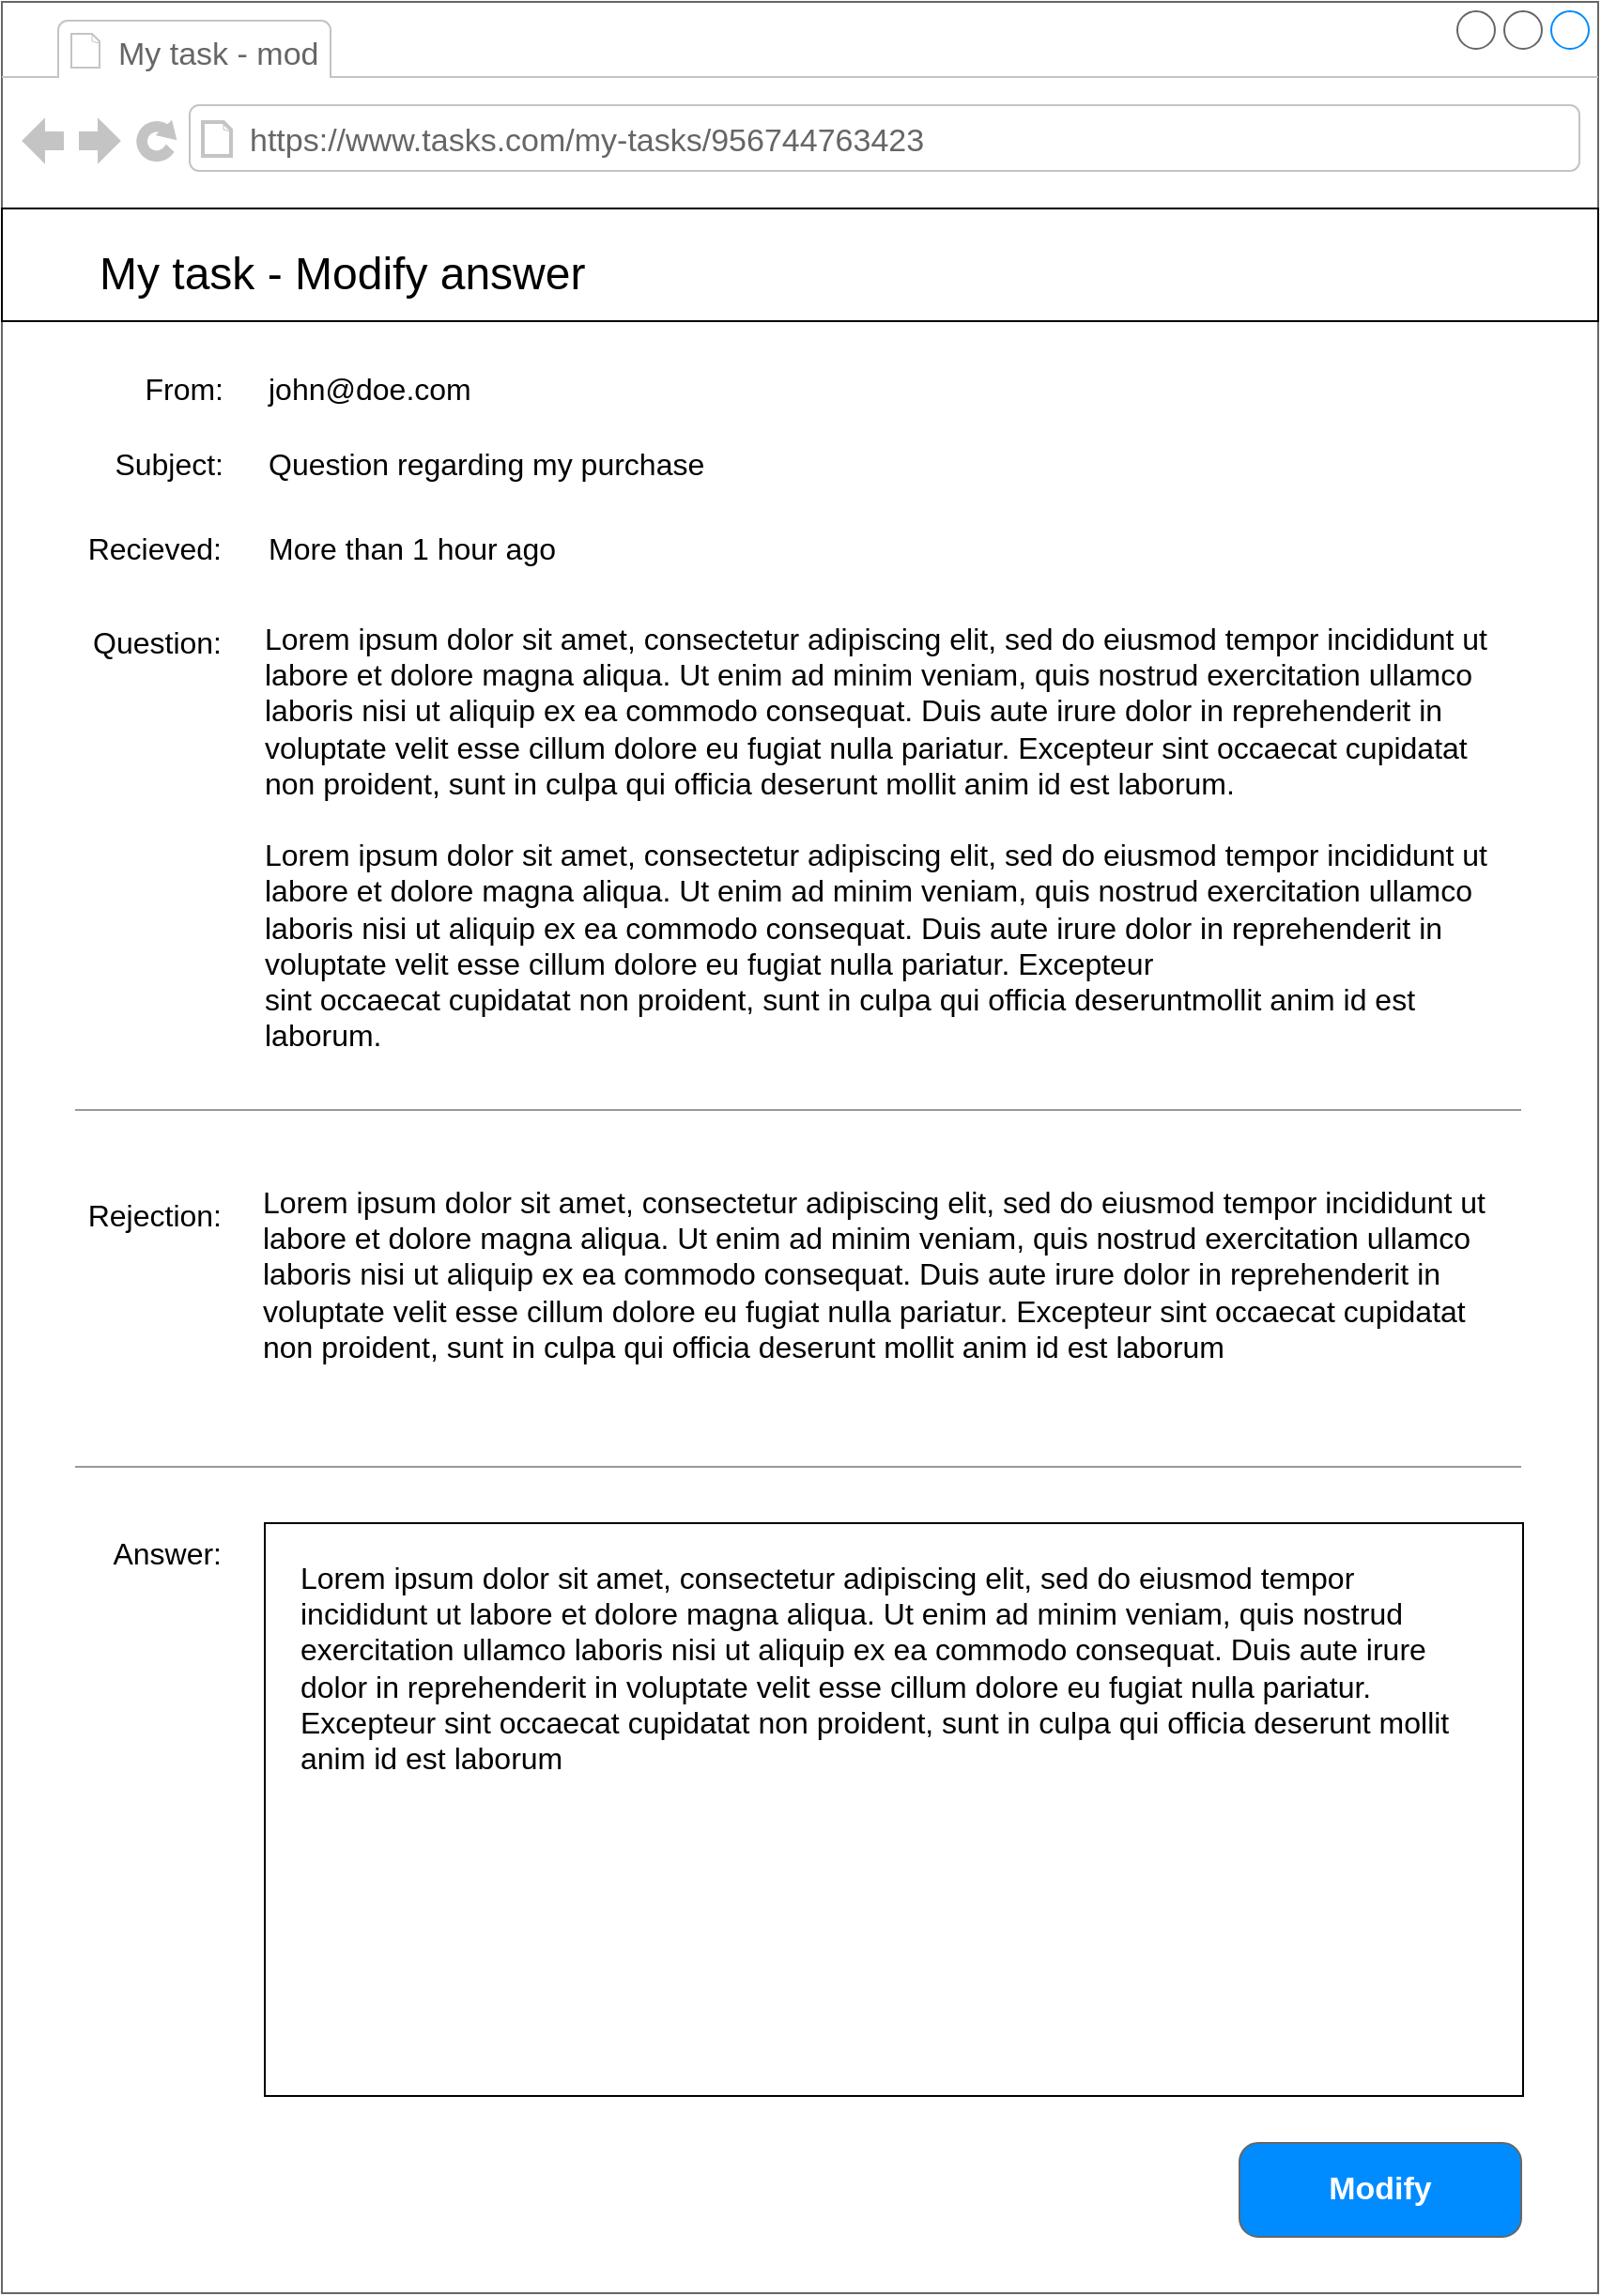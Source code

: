 <mxfile version="15.1.3" type="device"><diagram id="T2qzfVd41-MuFUjjAqdR" name="Page-1"><mxGraphModel dx="1102" dy="1000" grid="1" gridSize="10" guides="1" tooltips="1" connect="1" arrows="1" fold="1" page="1" pageScale="1" pageWidth="850" pageHeight="1100" math="0" shadow="0"><root><mxCell id="0"/><mxCell id="1" parent="0"/><mxCell id="Db_MR6Jm78cQsledCiS7-2" value="" style="strokeWidth=1;shadow=0;dashed=0;align=center;shape=mxgraph.mockup.containers.browserWindow;rSize=0;strokeColor=#666666;strokeColor2=#008cff;strokeColor3=#c4c4c4;mainText=,;recursiveResize=0;container=0;" parent="1" vertex="1"><mxGeometry y="70" width="850" height="1220" as="geometry"/></mxCell><mxCell id="Db_MR6Jm78cQsledCiS7-13" value="Subject:" style="text;strokeColor=none;fillColor=none;align=right;verticalAlign=top;whiteSpace=wrap;rounded=0;fontSize=16;" parent="1" vertex="1"><mxGeometry x="40" y="300" width="80" height="40" as="geometry"/></mxCell><mxCell id="Db_MR6Jm78cQsledCiS7-14" value="More than 1 hour ago" style="text;strokeColor=none;fillColor=none;align=left;verticalAlign=top;whiteSpace=wrap;rounded=0;fontSize=16;" parent="1" vertex="1"><mxGeometry x="140" y="345" width="390" height="40" as="geometry"/></mxCell><mxCell id="Db_MR6Jm78cQsledCiS7-15" value="My task - Answer question" style="text;strokeColor=none;fillColor=none;align=left;verticalAlign=middle;whiteSpace=wrap;rounded=0;fontSize=24;" parent="1" vertex="1"><mxGeometry x="40" y="205" width="530" height="20" as="geometry"/></mxCell><mxCell id="Db_MR6Jm78cQsledCiS7-3" value="My task - mod" style="strokeWidth=1;shadow=0;dashed=0;align=center;shape=mxgraph.mockup.containers.anchor;fontSize=17;fontColor=#666666;align=left;" parent="1" vertex="1"><mxGeometry x="60" y="83" width="110" height="26" as="geometry"/></mxCell><mxCell id="Db_MR6Jm78cQsledCiS7-4" value="https://www.tasks.com/my-tasks/956744763423" style="strokeWidth=1;shadow=0;dashed=0;align=center;shape=mxgraph.mockup.containers.anchor;rSize=0;fontSize=17;fontColor=#666666;align=left;" parent="1" vertex="1"><mxGeometry x="130" y="129" width="390" height="26" as="geometry"/></mxCell><mxCell id="Db_MR6Jm78cQsledCiS7-5" value="From:" style="text;strokeColor=none;fillColor=none;align=right;verticalAlign=top;whiteSpace=wrap;rounded=0;fontSize=16;" parent="1" vertex="1"><mxGeometry x="60" y="260" width="60" height="40" as="geometry"/></mxCell><mxCell id="Db_MR6Jm78cQsledCiS7-6" value="john@doe.com" style="text;strokeColor=none;fillColor=none;align=left;verticalAlign=top;whiteSpace=wrap;rounded=0;fontSize=16;" parent="1" vertex="1"><mxGeometry x="140" y="260" width="230" height="40" as="geometry"/></mxCell><mxCell id="Db_MR6Jm78cQsledCiS7-7" value="Question regarding my purchase" style="text;strokeColor=none;fillColor=none;align=left;verticalAlign=top;whiteSpace=wrap;rounded=0;fontSize=16;" parent="1" vertex="1"><mxGeometry x="140" y="300" width="390" height="40" as="geometry"/></mxCell><mxCell id="Db_MR6Jm78cQsledCiS7-8" value="Recieved:" style="text;strokeColor=none;fillColor=none;align=right;verticalAlign=top;whiteSpace=wrap;rounded=0;fontSize=16;" parent="1" vertex="1"><mxGeometry x="39" y="345" width="80" height="30" as="geometry"/></mxCell><mxCell id="Db_MR6Jm78cQsledCiS7-9" value="" style="rounded=0;whiteSpace=wrap;" parent="1" vertex="1"><mxGeometry y="180" width="850" height="60" as="geometry"/></mxCell><mxCell id="Db_MR6Jm78cQsledCiS7-10" value="Lorem ipsum dolor sit amet, consectetur adipiscing elit, sed do eiusmod tempor incididunt ut labore et dolore magna aliqua. Ut enim ad minim veniam, quis nostrud exercitation ullamco laboris nisi ut aliquip ex ea commodo consequat. Duis aute irure dolor in reprehenderit in voluptate velit esse cillum dolore eu fugiat nulla pariatur. Excepteur sint occaecat cupidatat non proident, sunt in culpa qui officia deserunt mollit anim id est laborum.&#10;&#10;Lorem ipsum dolor sit amet, consectetur adipiscing elit, sed do eiusmod tempor incididunt ut labore et dolore magna aliqua. Ut enim ad minim veniam, quis nostrud exercitation ullamco laboris nisi ut aliquip ex ea commodo consequat. Duis aute irure dolor in reprehenderit in voluptate velit esse cillum dolore eu fugiat nulla pariatur. Excepteur &#10;sint occaecat cupidatat non proident, sunt in culpa qui officia deseruntmollit anim id est laborum.&#10;&#10;&#10;" style="text;strokeColor=none;fillColor=none;align=left;verticalAlign=top;rounded=0;fontSize=16;overflow=fill;whiteSpace=wrap;" parent="1" vertex="1"><mxGeometry x="140" y="400" width="670" height="240" as="geometry"/></mxCell><mxCell id="Db_MR6Jm78cQsledCiS7-11" value="Modify" style="strokeWidth=1;shadow=0;dashed=0;align=center;shape=mxgraph.mockup.buttons.button;strokeColor=#666666;fontColor=#ffffff;mainText=;buttonStyle=round;fontSize=17;fontStyle=1;fillColor=#008cff;whiteSpace=wrap;" parent="1" vertex="1"><mxGeometry x="659" y="1210" width="150" height="50" as="geometry"/></mxCell><mxCell id="Db_MR6Jm78cQsledCiS7-17" value="Question:" style="text;strokeColor=none;fillColor=none;align=right;verticalAlign=top;whiteSpace=wrap;rounded=0;fontSize=16;" parent="1" vertex="1"><mxGeometry x="29" y="395" width="90" height="50" as="geometry"/></mxCell><mxCell id="Db_MR6Jm78cQsledCiS7-19" value="Lorem ipsum dolor sit amet, consectetur adipiscing elit, sed do eiusmod tempor incididunt ut labore et dolore magna aliqua. Ut enim ad minim veniam, quis nostrud exercitation ullamco laboris nisi ut aliquip ex ea commodo consequat. Duis aute irure dolor in reprehenderit in voluptate velit esse cillum dolore eu fugiat nulla pariatur. Excepteur sint occaecat cupidatat non proident, sunt in culpa qui officia deserunt mollit anim id est laborum&#10;&#10;&#10;" style="text;strokeColor=none;fillColor=none;align=left;verticalAlign=top;whiteSpace=wrap;rounded=0;fontSize=16;overflow=fill;" parent="1" vertex="1"><mxGeometry x="139" y="700" width="670" height="130" as="geometry"/></mxCell><mxCell id="Db_MR6Jm78cQsledCiS7-20" value="Rejection:" style="text;strokeColor=none;fillColor=none;align=right;verticalAlign=top;whiteSpace=wrap;rounded=0;fontSize=16;" parent="1" vertex="1"><mxGeometry x="39" y="700" width="80" height="40" as="geometry"/></mxCell><mxCell id="Db_MR6Jm78cQsledCiS7-32" value="My task - Modify answer" style="text;strokeColor=none;fillColor=none;align=left;verticalAlign=middle;whiteSpace=wrap;rounded=0;fontSize=24;" parent="1" vertex="1"><mxGeometry x="50" y="205" width="560" height="20" as="geometry"/></mxCell><mxCell id="Db_MR6Jm78cQsledCiS7-36" value="" style="rounded=0;whiteSpace=wrap;align=left;verticalAlign=top;whiteSpace=wrap;fontSize=16;padding=10" parent="1" vertex="1"><mxGeometry x="140" y="880" width="670" height="305" as="geometry"/></mxCell><mxCell id="Db_MR6Jm78cQsledCiS7-38" value="Lorem ipsum dolor sit amet, consectetur adipiscing elit, sed do eiusmod tempor incididunt ut labore et dolore magna aliqua. Ut enim ad minim veniam, quis nostrud exercitation ullamco laboris nisi ut aliquip ex ea commodo consequat. Duis aute irure dolor in reprehenderit in voluptate velit esse cillum dolore eu fugiat nulla pariatur. Excepteur sint occaecat cupidatat non proident, sunt in culpa qui officia deserunt mollit anim id est laborum&#10;&#10;&#10;&#10;&#10;" style="text;strokeColor=none;fillColor=none;align=left;verticalAlign=top;whiteSpace=wrap;rounded=0;fontSize=16;overflow=fill;" parent="1" vertex="1"><mxGeometry x="159" y="900" width="630" height="265" as="geometry"/></mxCell><mxCell id="Db_MR6Jm78cQsledCiS7-40" value="Answer:" style="text;strokeColor=none;fillColor=none;align=right;verticalAlign=top;whiteSpace=wrap;rounded=0;fontSize=16;" parent="1" vertex="1"><mxGeometry x="39" y="880" width="80" height="40" as="geometry"/></mxCell><mxCell id="Db_MR6Jm78cQsledCiS7-34" value="" style="verticalLabelPosition=bottom;shadow=0;dashed=0;align=center;verticalAlign=top;strokeWidth=1;shape=mxgraph.mockup.markup.line;strokeColor=#999999;" parent="1" vertex="1"><mxGeometry x="39" y="840" width="770" height="20" as="geometry"/></mxCell><mxCell id="Db_MR6Jm78cQsledCiS7-39" value="" style="verticalLabelPosition=bottom;shadow=0;dashed=0;align=center;verticalAlign=top;strokeWidth=1;shape=mxgraph.mockup.markup.line;strokeColor=#999999;" parent="1" vertex="1"><mxGeometry x="39" y="650" width="770" height="20" as="geometry"/></mxCell></root></mxGraphModel></diagram></mxfile>